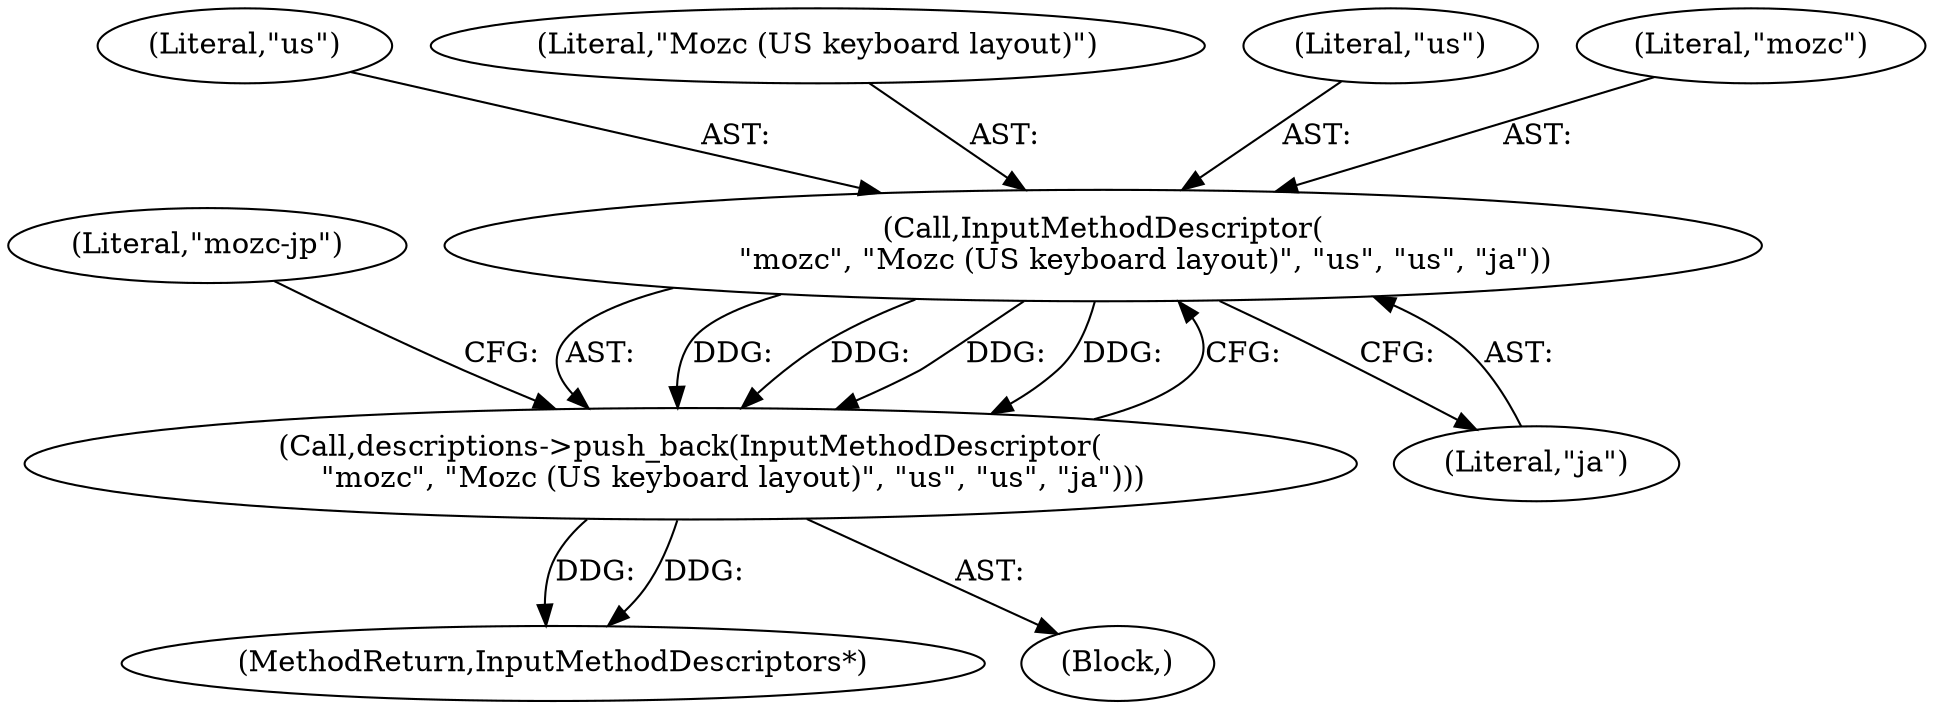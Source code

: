 digraph "1_Chrome_dc7b094a338c6c521f918f478e993f0f74bbea0d_12@del" {
"1000174" [label="(Call,InputMethodDescriptor(\n         \"mozc\", \"Mozc (US keyboard layout)\", \"us\", \"us\", \"ja\"))"];
"1000173" [label="(Call,descriptions->push_back(InputMethodDescriptor(\n         \"mozc\", \"Mozc (US keyboard layout)\", \"us\", \"us\", \"ja\")))"];
"1000182" [label="(Literal,\"mozc-jp\")"];
"1000179" [label="(Literal,\"ja\")"];
"1000174" [label="(Call,InputMethodDescriptor(\n         \"mozc\", \"Mozc (US keyboard layout)\", \"us\", \"us\", \"ja\"))"];
"1000177" [label="(Literal,\"us\")"];
"1000581" [label="(MethodReturn,InputMethodDescriptors*)"];
"1000176" [label="(Literal,\"Mozc (US keyboard layout)\")"];
"1000173" [label="(Call,descriptions->push_back(InputMethodDescriptor(\n         \"mozc\", \"Mozc (US keyboard layout)\", \"us\", \"us\", \"ja\")))"];
"1000178" [label="(Literal,\"us\")"];
"1000101" [label="(Block,)"];
"1000175" [label="(Literal,\"mozc\")"];
"1000174" -> "1000173"  [label="AST: "];
"1000174" -> "1000179"  [label="CFG: "];
"1000175" -> "1000174"  [label="AST: "];
"1000176" -> "1000174"  [label="AST: "];
"1000177" -> "1000174"  [label="AST: "];
"1000178" -> "1000174"  [label="AST: "];
"1000179" -> "1000174"  [label="AST: "];
"1000173" -> "1000174"  [label="CFG: "];
"1000174" -> "1000173"  [label="DDG: "];
"1000174" -> "1000173"  [label="DDG: "];
"1000174" -> "1000173"  [label="DDG: "];
"1000174" -> "1000173"  [label="DDG: "];
"1000173" -> "1000101"  [label="AST: "];
"1000182" -> "1000173"  [label="CFG: "];
"1000173" -> "1000581"  [label="DDG: "];
"1000173" -> "1000581"  [label="DDG: "];
}
